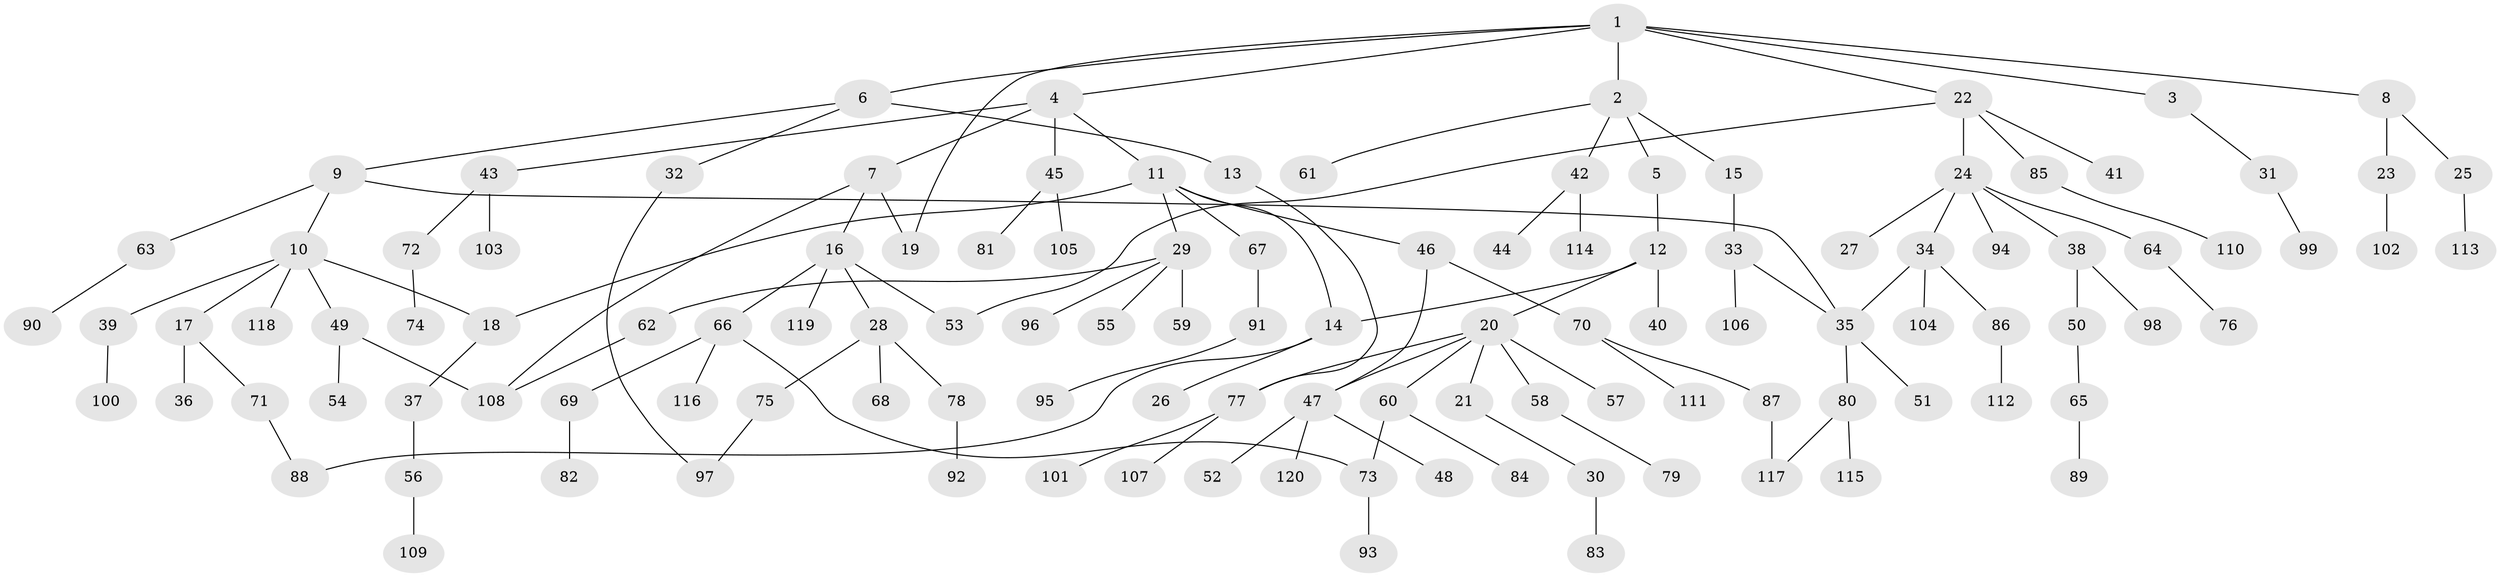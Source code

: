 // Generated by graph-tools (version 1.1) at 2025/34/03/09/25 02:34:20]
// undirected, 120 vertices, 133 edges
graph export_dot {
graph [start="1"]
  node [color=gray90,style=filled];
  1;
  2;
  3;
  4;
  5;
  6;
  7;
  8;
  9;
  10;
  11;
  12;
  13;
  14;
  15;
  16;
  17;
  18;
  19;
  20;
  21;
  22;
  23;
  24;
  25;
  26;
  27;
  28;
  29;
  30;
  31;
  32;
  33;
  34;
  35;
  36;
  37;
  38;
  39;
  40;
  41;
  42;
  43;
  44;
  45;
  46;
  47;
  48;
  49;
  50;
  51;
  52;
  53;
  54;
  55;
  56;
  57;
  58;
  59;
  60;
  61;
  62;
  63;
  64;
  65;
  66;
  67;
  68;
  69;
  70;
  71;
  72;
  73;
  74;
  75;
  76;
  77;
  78;
  79;
  80;
  81;
  82;
  83;
  84;
  85;
  86;
  87;
  88;
  89;
  90;
  91;
  92;
  93;
  94;
  95;
  96;
  97;
  98;
  99;
  100;
  101;
  102;
  103;
  104;
  105;
  106;
  107;
  108;
  109;
  110;
  111;
  112;
  113;
  114;
  115;
  116;
  117;
  118;
  119;
  120;
  1 -- 2;
  1 -- 3;
  1 -- 4;
  1 -- 6;
  1 -- 8;
  1 -- 22;
  1 -- 19;
  2 -- 5;
  2 -- 15;
  2 -- 42;
  2 -- 61;
  3 -- 31;
  4 -- 7;
  4 -- 11;
  4 -- 43;
  4 -- 45;
  5 -- 12;
  6 -- 9;
  6 -- 13;
  6 -- 32;
  7 -- 16;
  7 -- 19;
  7 -- 108;
  8 -- 23;
  8 -- 25;
  9 -- 10;
  9 -- 63;
  9 -- 35;
  10 -- 17;
  10 -- 39;
  10 -- 49;
  10 -- 118;
  10 -- 18;
  11 -- 18;
  11 -- 29;
  11 -- 46;
  11 -- 67;
  11 -- 14;
  12 -- 14;
  12 -- 20;
  12 -- 40;
  13 -- 77;
  14 -- 26;
  14 -- 88;
  15 -- 33;
  16 -- 28;
  16 -- 66;
  16 -- 119;
  16 -- 53;
  17 -- 36;
  17 -- 71;
  18 -- 37;
  20 -- 21;
  20 -- 57;
  20 -- 58;
  20 -- 60;
  20 -- 77;
  20 -- 47;
  21 -- 30;
  22 -- 24;
  22 -- 41;
  22 -- 53;
  22 -- 85;
  23 -- 102;
  24 -- 27;
  24 -- 34;
  24 -- 38;
  24 -- 64;
  24 -- 94;
  25 -- 113;
  28 -- 68;
  28 -- 75;
  28 -- 78;
  29 -- 55;
  29 -- 59;
  29 -- 62;
  29 -- 96;
  30 -- 83;
  31 -- 99;
  32 -- 97;
  33 -- 106;
  33 -- 35;
  34 -- 35;
  34 -- 86;
  34 -- 104;
  35 -- 51;
  35 -- 80;
  37 -- 56;
  38 -- 50;
  38 -- 98;
  39 -- 100;
  42 -- 44;
  42 -- 114;
  43 -- 72;
  43 -- 103;
  45 -- 81;
  45 -- 105;
  46 -- 47;
  46 -- 70;
  47 -- 48;
  47 -- 52;
  47 -- 120;
  49 -- 54;
  49 -- 108;
  50 -- 65;
  56 -- 109;
  58 -- 79;
  60 -- 73;
  60 -- 84;
  62 -- 108;
  63 -- 90;
  64 -- 76;
  65 -- 89;
  66 -- 69;
  66 -- 116;
  66 -- 73;
  67 -- 91;
  69 -- 82;
  70 -- 87;
  70 -- 111;
  71 -- 88;
  72 -- 74;
  73 -- 93;
  75 -- 97;
  77 -- 101;
  77 -- 107;
  78 -- 92;
  80 -- 115;
  80 -- 117;
  85 -- 110;
  86 -- 112;
  87 -- 117;
  91 -- 95;
}
